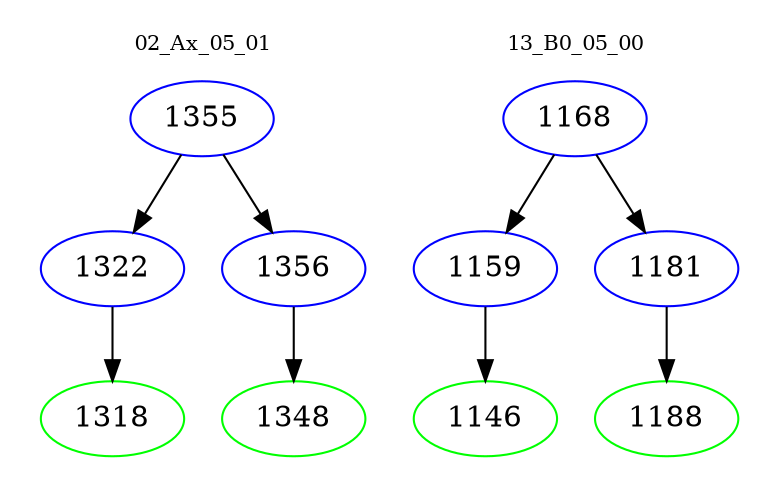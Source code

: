 digraph{
subgraph cluster_0 {
color = white
label = "02_Ax_05_01";
fontsize=10;
T0_1355 [label="1355", color="blue"]
T0_1355 -> T0_1322 [color="black"]
T0_1322 [label="1322", color="blue"]
T0_1322 -> T0_1318 [color="black"]
T0_1318 [label="1318", color="green"]
T0_1355 -> T0_1356 [color="black"]
T0_1356 [label="1356", color="blue"]
T0_1356 -> T0_1348 [color="black"]
T0_1348 [label="1348", color="green"]
}
subgraph cluster_1 {
color = white
label = "13_B0_05_00";
fontsize=10;
T1_1168 [label="1168", color="blue"]
T1_1168 -> T1_1159 [color="black"]
T1_1159 [label="1159", color="blue"]
T1_1159 -> T1_1146 [color="black"]
T1_1146 [label="1146", color="green"]
T1_1168 -> T1_1181 [color="black"]
T1_1181 [label="1181", color="blue"]
T1_1181 -> T1_1188 [color="black"]
T1_1188 [label="1188", color="green"]
}
}
